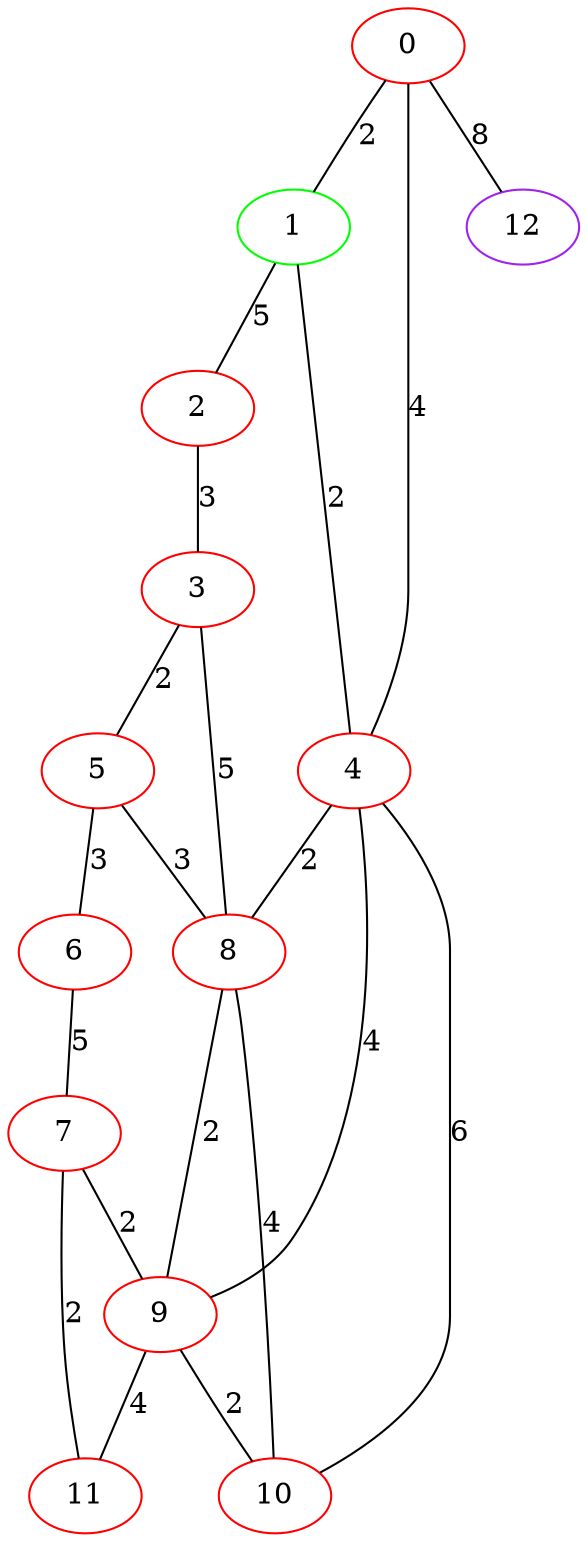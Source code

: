 graph "" {
0 [color=red, weight=1];
1 [color=green, weight=2];
2 [color=red, weight=1];
3 [color=red, weight=1];
4 [color=red, weight=1];
5 [color=red, weight=1];
6 [color=red, weight=1];
7 [color=red, weight=1];
8 [color=red, weight=1];
9 [color=red, weight=1];
10 [color=red, weight=1];
11 [color=red, weight=1];
12 [color=purple, weight=4];
0 -- 1  [key=0, label=2];
0 -- 4  [key=0, label=4];
0 -- 12  [key=0, label=8];
1 -- 2  [key=0, label=5];
1 -- 4  [key=0, label=2];
2 -- 3  [key=0, label=3];
3 -- 8  [key=0, label=5];
3 -- 5  [key=0, label=2];
4 -- 8  [key=0, label=2];
4 -- 9  [key=0, label=4];
4 -- 10  [key=0, label=6];
5 -- 8  [key=0, label=3];
5 -- 6  [key=0, label=3];
6 -- 7  [key=0, label=5];
7 -- 9  [key=0, label=2];
7 -- 11  [key=0, label=2];
8 -- 9  [key=0, label=2];
8 -- 10  [key=0, label=4];
9 -- 10  [key=0, label=2];
9 -- 11  [key=0, label=4];
}
